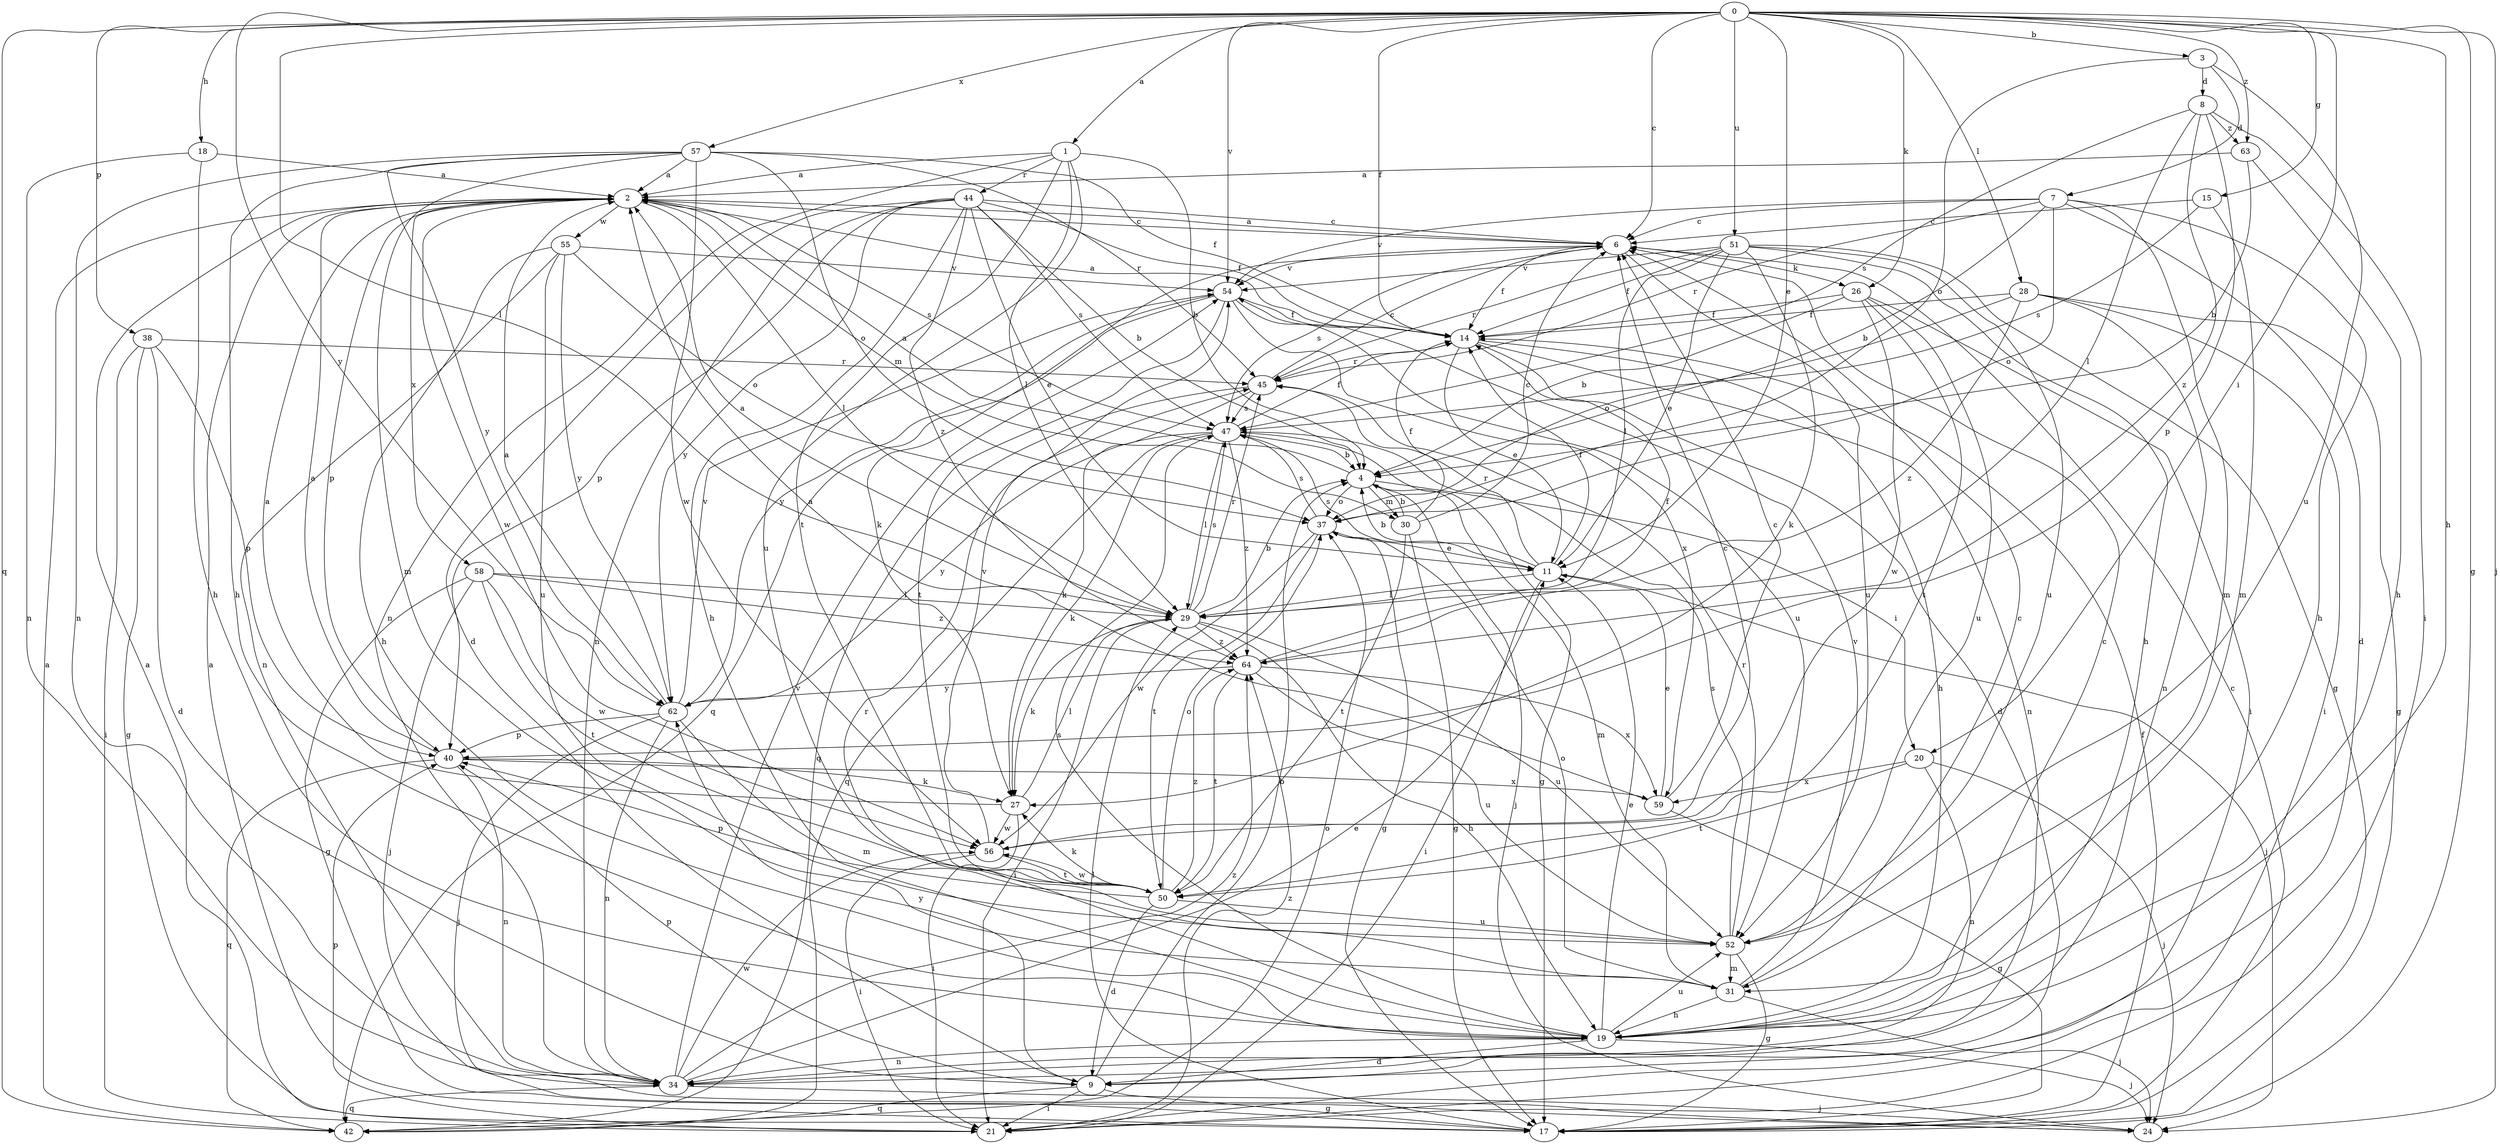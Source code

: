 strict digraph  {
0;
1;
2;
3;
4;
6;
7;
8;
9;
11;
14;
15;
17;
18;
19;
20;
21;
24;
26;
27;
28;
29;
30;
31;
34;
37;
38;
40;
42;
44;
45;
47;
50;
51;
52;
54;
55;
56;
57;
58;
59;
62;
63;
64;
0 -> 1  [label=a];
0 -> 3  [label=b];
0 -> 6  [label=c];
0 -> 11  [label=e];
0 -> 14  [label=f];
0 -> 15  [label=g];
0 -> 17  [label=g];
0 -> 18  [label=h];
0 -> 19  [label=h];
0 -> 20  [label=i];
0 -> 24  [label=j];
0 -> 26  [label=k];
0 -> 28  [label=l];
0 -> 29  [label=l];
0 -> 38  [label=p];
0 -> 42  [label=q];
0 -> 51  [label=u];
0 -> 54  [label=v];
0 -> 57  [label=x];
0 -> 62  [label=y];
0 -> 63  [label=z];
1 -> 2  [label=a];
1 -> 4  [label=b];
1 -> 29  [label=l];
1 -> 34  [label=n];
1 -> 44  [label=r];
1 -> 50  [label=t];
1 -> 52  [label=u];
2 -> 6  [label=c];
2 -> 29  [label=l];
2 -> 30  [label=m];
2 -> 40  [label=p];
2 -> 47  [label=s];
2 -> 55  [label=w];
2 -> 56  [label=w];
2 -> 58  [label=x];
3 -> 7  [label=d];
3 -> 8  [label=d];
3 -> 37  [label=o];
3 -> 52  [label=u];
4 -> 2  [label=a];
4 -> 20  [label=i];
4 -> 24  [label=j];
4 -> 30  [label=m];
4 -> 31  [label=m];
4 -> 37  [label=o];
6 -> 2  [label=a];
6 -> 14  [label=f];
6 -> 26  [label=k];
6 -> 27  [label=k];
6 -> 47  [label=s];
6 -> 52  [label=u];
6 -> 54  [label=v];
7 -> 4  [label=b];
7 -> 6  [label=c];
7 -> 9  [label=d];
7 -> 19  [label=h];
7 -> 31  [label=m];
7 -> 37  [label=o];
7 -> 45  [label=r];
7 -> 54  [label=v];
8 -> 21  [label=i];
8 -> 29  [label=l];
8 -> 40  [label=p];
8 -> 47  [label=s];
8 -> 63  [label=z];
8 -> 64  [label=z];
9 -> 4  [label=b];
9 -> 17  [label=g];
9 -> 21  [label=i];
9 -> 40  [label=p];
9 -> 42  [label=q];
9 -> 62  [label=y];
11 -> 4  [label=b];
11 -> 14  [label=f];
11 -> 21  [label=i];
11 -> 24  [label=j];
11 -> 29  [label=l];
11 -> 45  [label=r];
11 -> 47  [label=s];
14 -> 2  [label=a];
14 -> 9  [label=d];
14 -> 11  [label=e];
14 -> 19  [label=h];
14 -> 34  [label=n];
14 -> 45  [label=r];
15 -> 6  [label=c];
15 -> 31  [label=m];
15 -> 47  [label=s];
17 -> 2  [label=a];
17 -> 6  [label=c];
17 -> 14  [label=f];
17 -> 29  [label=l];
18 -> 2  [label=a];
18 -> 19  [label=h];
18 -> 34  [label=n];
19 -> 6  [label=c];
19 -> 9  [label=d];
19 -> 11  [label=e];
19 -> 24  [label=j];
19 -> 34  [label=n];
19 -> 45  [label=r];
19 -> 47  [label=s];
19 -> 52  [label=u];
20 -> 24  [label=j];
20 -> 34  [label=n];
20 -> 50  [label=t];
20 -> 59  [label=x];
21 -> 2  [label=a];
21 -> 40  [label=p];
21 -> 64  [label=z];
26 -> 4  [label=b];
26 -> 14  [label=f];
26 -> 21  [label=i];
26 -> 50  [label=t];
26 -> 52  [label=u];
26 -> 56  [label=w];
27 -> 2  [label=a];
27 -> 21  [label=i];
27 -> 29  [label=l];
27 -> 56  [label=w];
28 -> 14  [label=f];
28 -> 17  [label=g];
28 -> 21  [label=i];
28 -> 34  [label=n];
28 -> 37  [label=o];
28 -> 64  [label=z];
29 -> 2  [label=a];
29 -> 4  [label=b];
29 -> 19  [label=h];
29 -> 21  [label=i];
29 -> 27  [label=k];
29 -> 45  [label=r];
29 -> 47  [label=s];
29 -> 52  [label=u];
29 -> 64  [label=z];
30 -> 4  [label=b];
30 -> 6  [label=c];
30 -> 14  [label=f];
30 -> 17  [label=g];
30 -> 50  [label=t];
31 -> 6  [label=c];
31 -> 19  [label=h];
31 -> 24  [label=j];
31 -> 37  [label=o];
31 -> 54  [label=v];
34 -> 11  [label=e];
34 -> 24  [label=j];
34 -> 42  [label=q];
34 -> 54  [label=v];
34 -> 56  [label=w];
34 -> 64  [label=z];
37 -> 11  [label=e];
37 -> 17  [label=g];
37 -> 47  [label=s];
37 -> 50  [label=t];
37 -> 56  [label=w];
38 -> 9  [label=d];
38 -> 17  [label=g];
38 -> 21  [label=i];
38 -> 40  [label=p];
38 -> 45  [label=r];
40 -> 2  [label=a];
40 -> 27  [label=k];
40 -> 34  [label=n];
40 -> 42  [label=q];
40 -> 59  [label=x];
42 -> 2  [label=a];
42 -> 37  [label=o];
44 -> 4  [label=b];
44 -> 6  [label=c];
44 -> 9  [label=d];
44 -> 11  [label=e];
44 -> 14  [label=f];
44 -> 19  [label=h];
44 -> 34  [label=n];
44 -> 40  [label=p];
44 -> 47  [label=s];
44 -> 62  [label=y];
44 -> 64  [label=z];
45 -> 6  [label=c];
45 -> 27  [label=k];
45 -> 42  [label=q];
45 -> 47  [label=s];
47 -> 4  [label=b];
47 -> 14  [label=f];
47 -> 17  [label=g];
47 -> 27  [label=k];
47 -> 29  [label=l];
47 -> 42  [label=q];
47 -> 62  [label=y];
47 -> 64  [label=z];
50 -> 9  [label=d];
50 -> 27  [label=k];
50 -> 37  [label=o];
50 -> 40  [label=p];
50 -> 52  [label=u];
50 -> 56  [label=w];
50 -> 64  [label=z];
51 -> 11  [label=e];
51 -> 14  [label=f];
51 -> 17  [label=g];
51 -> 19  [label=h];
51 -> 27  [label=k];
51 -> 29  [label=l];
51 -> 45  [label=r];
51 -> 52  [label=u];
51 -> 54  [label=v];
52 -> 17  [label=g];
52 -> 31  [label=m];
52 -> 45  [label=r];
52 -> 47  [label=s];
54 -> 14  [label=f];
54 -> 42  [label=q];
54 -> 50  [label=t];
54 -> 52  [label=u];
54 -> 59  [label=x];
54 -> 62  [label=y];
55 -> 19  [label=h];
55 -> 34  [label=n];
55 -> 37  [label=o];
55 -> 52  [label=u];
55 -> 54  [label=v];
55 -> 62  [label=y];
56 -> 6  [label=c];
56 -> 21  [label=i];
56 -> 50  [label=t];
56 -> 54  [label=v];
57 -> 2  [label=a];
57 -> 14  [label=f];
57 -> 19  [label=h];
57 -> 31  [label=m];
57 -> 34  [label=n];
57 -> 37  [label=o];
57 -> 45  [label=r];
57 -> 56  [label=w];
57 -> 62  [label=y];
58 -> 17  [label=g];
58 -> 24  [label=j];
58 -> 29  [label=l];
58 -> 50  [label=t];
58 -> 56  [label=w];
58 -> 64  [label=z];
59 -> 2  [label=a];
59 -> 6  [label=c];
59 -> 11  [label=e];
59 -> 17  [label=g];
62 -> 2  [label=a];
62 -> 24  [label=j];
62 -> 31  [label=m];
62 -> 34  [label=n];
62 -> 40  [label=p];
62 -> 54  [label=v];
63 -> 2  [label=a];
63 -> 4  [label=b];
63 -> 19  [label=h];
64 -> 14  [label=f];
64 -> 50  [label=t];
64 -> 52  [label=u];
64 -> 59  [label=x];
64 -> 62  [label=y];
}
